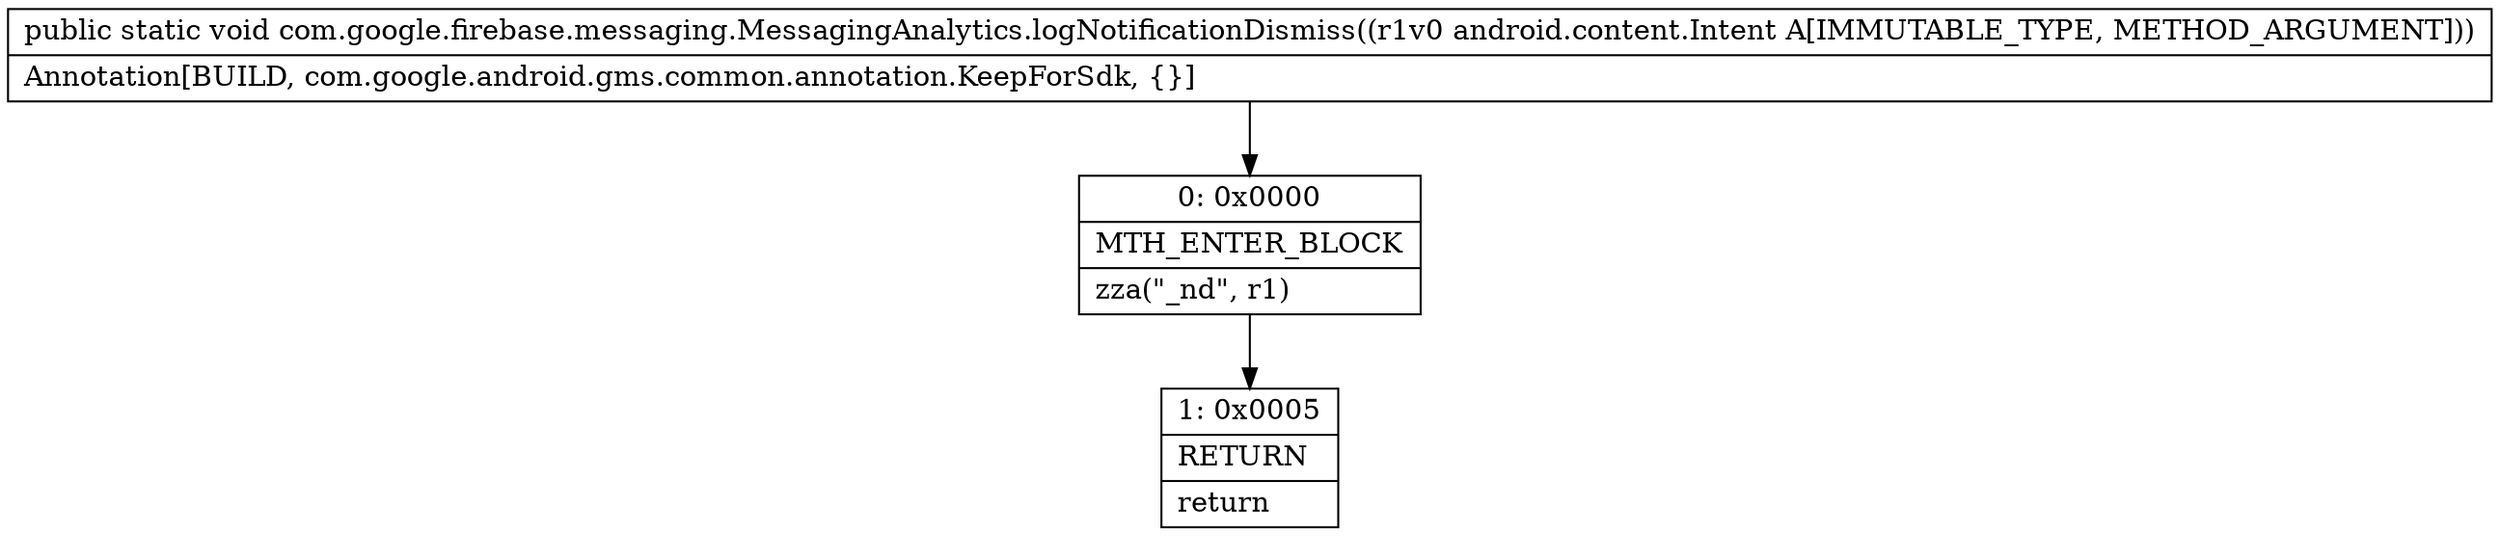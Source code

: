 digraph "CFG forcom.google.firebase.messaging.MessagingAnalytics.logNotificationDismiss(Landroid\/content\/Intent;)V" {
Node_0 [shape=record,label="{0\:\ 0x0000|MTH_ENTER_BLOCK\l|zza(\"_nd\", r1)\l}"];
Node_1 [shape=record,label="{1\:\ 0x0005|RETURN\l|return\l}"];
MethodNode[shape=record,label="{public static void com.google.firebase.messaging.MessagingAnalytics.logNotificationDismiss((r1v0 android.content.Intent A[IMMUTABLE_TYPE, METHOD_ARGUMENT]))  | Annotation[BUILD, com.google.android.gms.common.annotation.KeepForSdk, \{\}]\l}"];
MethodNode -> Node_0;
Node_0 -> Node_1;
}

